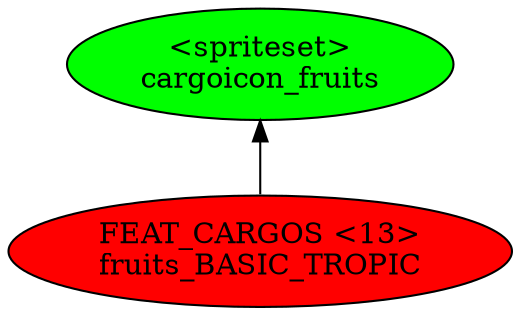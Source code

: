 digraph {
rankdir="BT"
cargoicon_fruits [fillcolor=green style="filled" label="<spriteset>\ncargoicon_fruits"]
fruits_BASIC_TROPIC [fillcolor=red style="filled" label="FEAT_CARGOS <13>\nfruits_BASIC_TROPIC"]
fruits_BASIC_TROPIC->cargoicon_fruits
}
